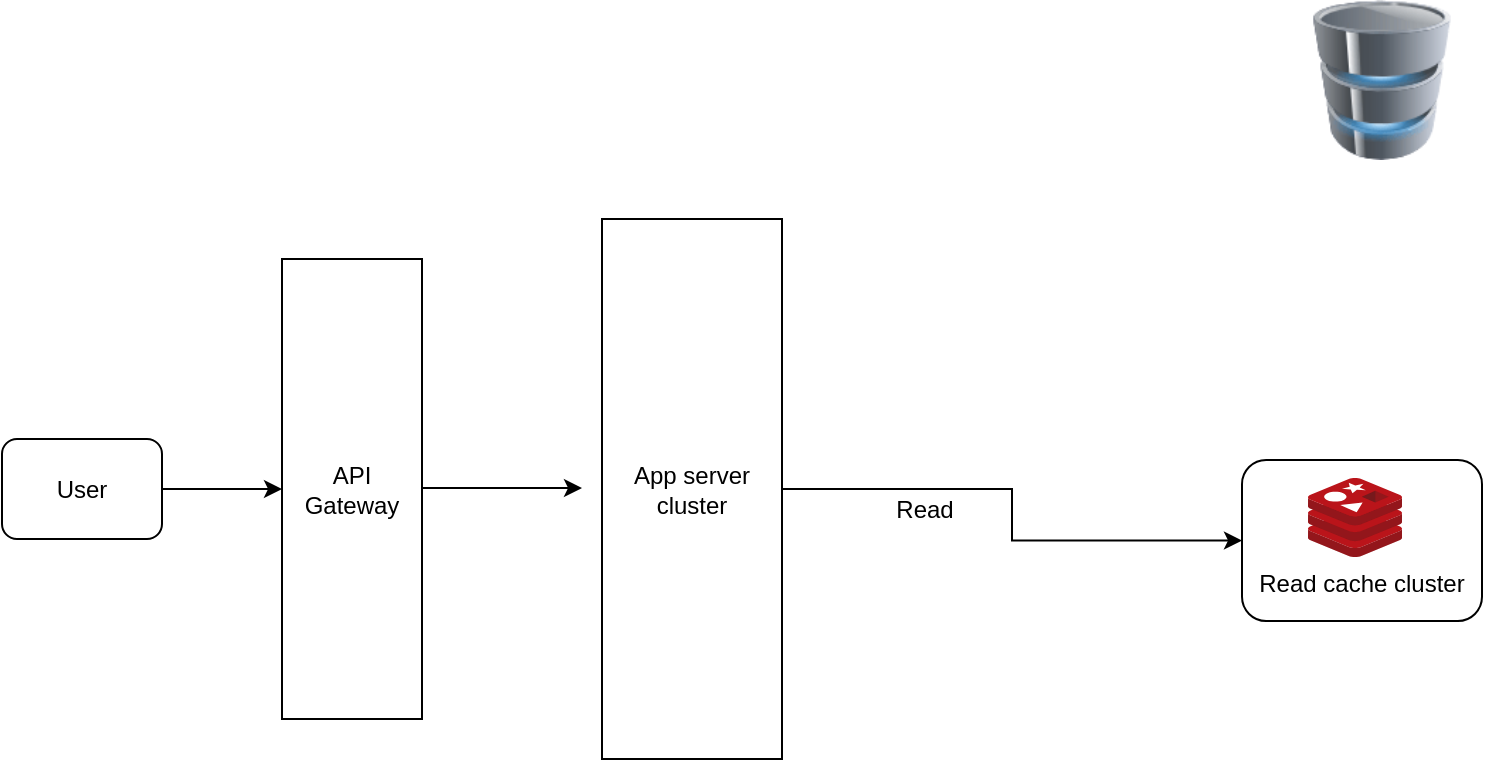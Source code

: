 <mxfile version="24.7.12">
  <diagram name="Page-1" id="aDqZTUdURNr_oxvzxh__">
    <mxGraphModel dx="875" dy="468" grid="1" gridSize="10" guides="1" tooltips="1" connect="1" arrows="1" fold="1" page="1" pageScale="1" pageWidth="1100" pageHeight="850" math="0" shadow="0">
      <root>
        <mxCell id="0" />
        <mxCell id="1" parent="0" />
        <mxCell id="UZiRJwPhjRsxOIWptdwC-7" value="" style="edgeStyle=orthogonalEdgeStyle;rounded=0;orthogonalLoop=1;jettySize=auto;html=1;" edge="1" parent="1" source="UZiRJwPhjRsxOIWptdwC-1" target="UZiRJwPhjRsxOIWptdwC-2">
          <mxGeometry relative="1" as="geometry" />
        </mxCell>
        <mxCell id="UZiRJwPhjRsxOIWptdwC-1" value="User" style="rounded=1;whiteSpace=wrap;html=1;" vertex="1" parent="1">
          <mxGeometry x="20" y="229.5" width="80" height="50" as="geometry" />
        </mxCell>
        <mxCell id="UZiRJwPhjRsxOIWptdwC-8" value="" style="edgeStyle=orthogonalEdgeStyle;rounded=0;orthogonalLoop=1;jettySize=auto;html=1;" edge="1" parent="1" source="UZiRJwPhjRsxOIWptdwC-2">
          <mxGeometry relative="1" as="geometry">
            <mxPoint x="310" y="254" as="targetPoint" />
          </mxGeometry>
        </mxCell>
        <mxCell id="UZiRJwPhjRsxOIWptdwC-2" value="API Gateway" style="rounded=0;whiteSpace=wrap;html=1;" vertex="1" parent="1">
          <mxGeometry x="160" y="139.5" width="70" height="230" as="geometry" />
        </mxCell>
        <mxCell id="UZiRJwPhjRsxOIWptdwC-15" style="edgeStyle=orthogonalEdgeStyle;rounded=0;orthogonalLoop=1;jettySize=auto;html=1;entryX=0;entryY=0.5;entryDx=0;entryDy=0;" edge="1" parent="1" source="UZiRJwPhjRsxOIWptdwC-3" target="UZiRJwPhjRsxOIWptdwC-6">
          <mxGeometry relative="1" as="geometry" />
        </mxCell>
        <mxCell id="UZiRJwPhjRsxOIWptdwC-3" value="App server cluster" style="rounded=0;whiteSpace=wrap;html=1;" vertex="1" parent="1">
          <mxGeometry x="320" y="119.5" width="90" height="270" as="geometry" />
        </mxCell>
        <mxCell id="UZiRJwPhjRsxOIWptdwC-6" value="&lt;div&gt;&lt;br&gt;&lt;/div&gt;&lt;div&gt;&lt;br&gt;&lt;/div&gt;&lt;div&gt;&lt;br&gt;&lt;/div&gt;Read cache cluster" style="rounded=1;whiteSpace=wrap;html=1;" vertex="1" parent="1">
          <mxGeometry x="640" y="240" width="120" height="80.5" as="geometry" />
        </mxCell>
        <mxCell id="UZiRJwPhjRsxOIWptdwC-13" value="" style="image;html=1;image=img/lib/clip_art/computers/Database_128x128.png" vertex="1" parent="1">
          <mxGeometry x="670" y="10" width="80" height="80" as="geometry" />
        </mxCell>
        <mxCell id="UZiRJwPhjRsxOIWptdwC-14" value="" style="image;sketch=0;aspect=fixed;html=1;points=[];align=center;fontSize=12;image=img/lib/mscae/Cache_Redis_Product.svg;" vertex="1" parent="1">
          <mxGeometry x="673" y="249" width="47" height="39.48" as="geometry" />
        </mxCell>
        <mxCell id="UZiRJwPhjRsxOIWptdwC-16" value="Read" style="text;html=1;align=center;verticalAlign=middle;resizable=0;points=[];autosize=1;strokeColor=none;fillColor=none;" vertex="1" parent="1">
          <mxGeometry x="456" y="250.48" width="50" height="30" as="geometry" />
        </mxCell>
      </root>
    </mxGraphModel>
  </diagram>
</mxfile>
